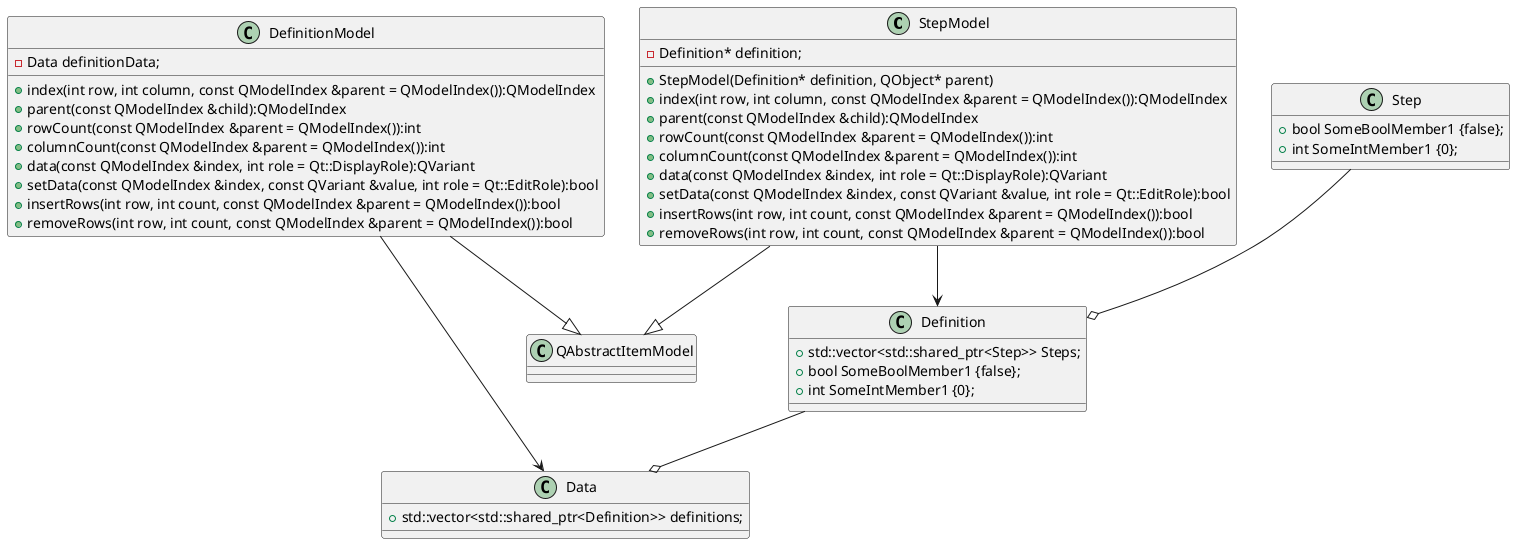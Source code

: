 @startuml
StepModel --|> QAbstractItemModel
DefinitionModel --|> QAbstractItemModel
StepModel --> Definition
DefinitionModel --> Data
Step --o Definition
Definition --o Data

class Step{
    +bool SomeBoolMember1 {false};
    +int SomeIntMember1 {0};    
}

class Definition{
    +std::vector<std::shared_ptr<Step>> Steps;
    +bool SomeBoolMember1 {false};
    +int SomeIntMember1 {0};
}

class Data{
    +std::vector<std::shared_ptr<Definition>> definitions;
}


class StepModel{
    -Definition* definition;
    +StepModel(Definition* definition, QObject* parent)
    +index(int row, int column, const QModelIndex &parent = QModelIndex()):QModelIndex
    +parent(const QModelIndex &child):QModelIndex
    +rowCount(const QModelIndex &parent = QModelIndex()):int 
    +columnCount(const QModelIndex &parent = QModelIndex()):int
    +data(const QModelIndex &index, int role = Qt::DisplayRole):QVariant 
    +setData(const QModelIndex &index, const QVariant &value, int role = Qt::EditRole):bool
    +insertRows(int row, int count, const QModelIndex &parent = QModelIndex()):bool
    +removeRows(int row, int count, const QModelIndex &parent = QModelIndex()):bool
}

class DefinitionModel{
    -Data definitionData;
    +index(int row, int column, const QModelIndex &parent = QModelIndex()):QModelIndex
    +parent(const QModelIndex &child):QModelIndex
    +rowCount(const QModelIndex &parent = QModelIndex()):int
    +columnCount(const QModelIndex &parent = QModelIndex()):int
    +data(const QModelIndex &index, int role = Qt::DisplayRole):QVariant 
    +setData(const QModelIndex &index, const QVariant &value, int role = Qt::EditRole):bool
    +insertRows(int row, int count, const QModelIndex &parent = QModelIndex()):bool
    +removeRows(int row, int count, const QModelIndex &parent = QModelIndex()):bool
}




@enduml